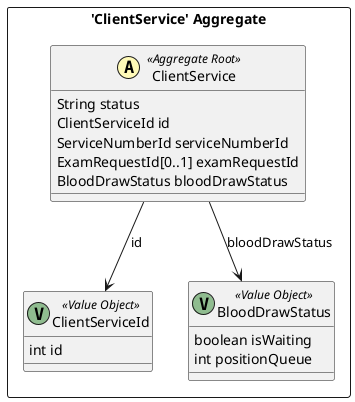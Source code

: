 @startuml

skinparam componentStyle uml2

package "'ClientService' Aggregate" <<Rectangle>> {
	class ClientService <<(A,#fffab8) Aggregate Root>> {
		String status
		ClientServiceId id
		ServiceNumberId serviceNumberId
		ExamRequestId[0..1] examRequestId
		BloodDrawStatus bloodDrawStatus
	}
	class ClientServiceId <<(V,DarkSeaGreen) Value Object>> {
		int id
	}
	class BloodDrawStatus <<(V,DarkSeaGreen) Value Object>> {
		boolean isWaiting
		int positionQueue
	}
}
ClientService --> BloodDrawStatus : bloodDrawStatus
ClientService --> ClientServiceId : id


@enduml
